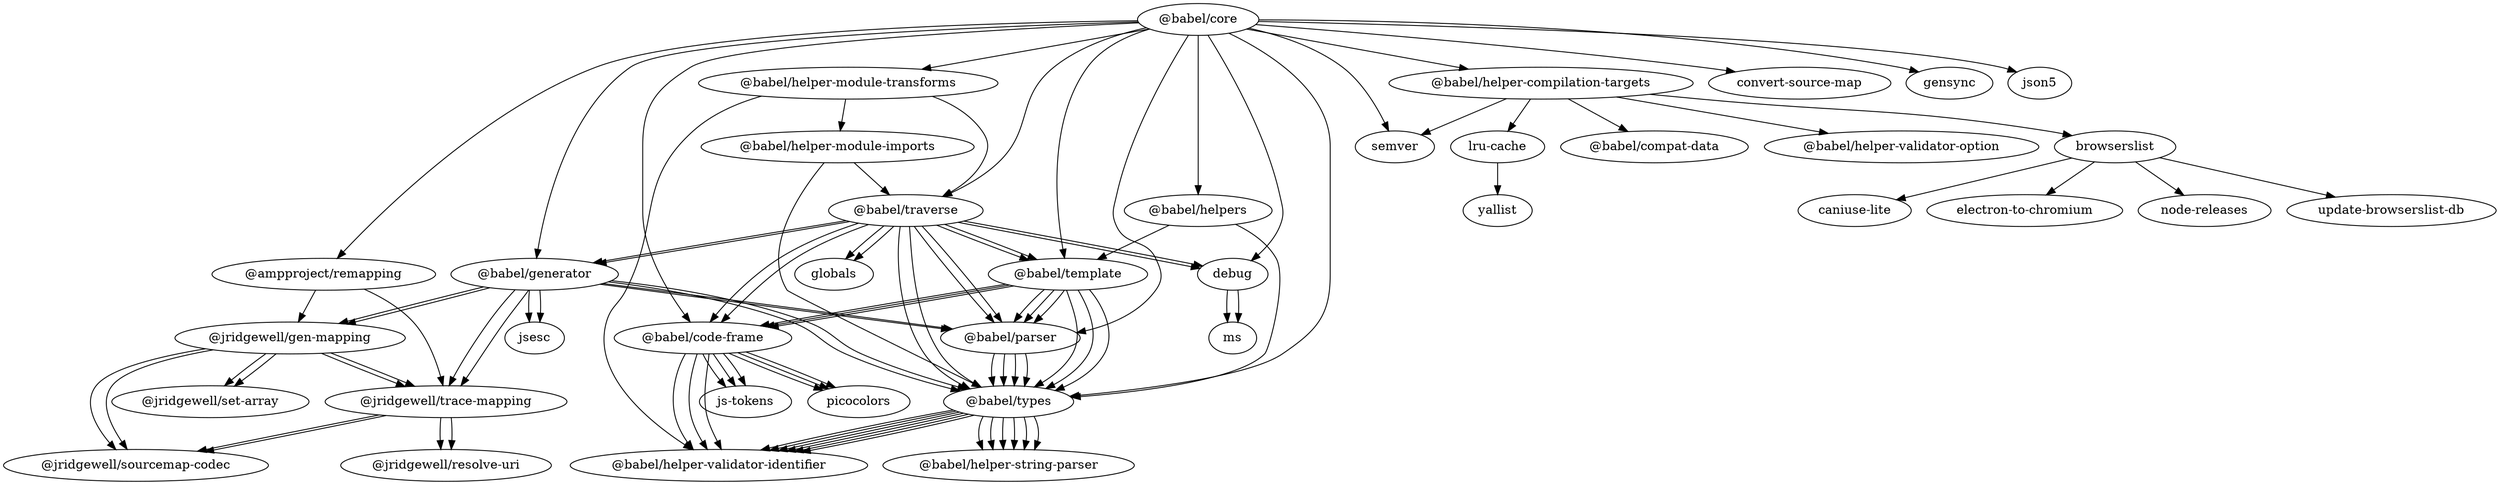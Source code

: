 digraph {
	graph [bb="0,0,2348.8,540"];
	node [label="\N"];
	"@babel/core"	[height=0.5,
		label="@babel/core",
		pos="1199.5,522",
		width=1.6112];
	"@ampproject/remapping"	[height=0.5,
		label="@ampproject/remapping",
		pos="328.46,234",
		width=2.8908];
	"@babel/core" -> "@ampproject/remapping"	[pos="e,340.52,252.19 1141.4,520.77 1007.4,519.48 680.87,511.79 581.46,468 475.45,421.3 384.82,311.58 347.14,261.17"];
	"@babel/code-frame"	[height=0.5,
		label="@babel/code-frame",
		pos="697.46,162",
		width=2.3505];
	"@babel/core" -> "@babel/code-frame"	[pos="e,683.68,180.21 1141.4,520.93 1024.9,519.83 767.83,512.29 693.46,468 652.26,443.46 632.46,426.95 632.46,379 632.46,379 632.46,379 \
632.46,305 632.46,261.53 657.95,216.82 677.01,189.47"];
	"@babel/generator"	[height=0.5,
		label="@babel/generator",
		pos="527.46,234",
		width=2.1373];
	"@babel/core" -> "@babel/generator"	[pos="e,528.36,252.36 1141.9,519.15 1003.3,514.23 659.7,499.01 618.46,468 552.57,418.45 534.36,314.25 529.35,263.71"];
	"@babel/parser"	[height=0.5,
		label="@babel/parser",
		pos="1015.5,162",
		width=1.7961];
	"@babel/core" -> "@babel/parser"	[pos="e,1074.5,169.67 1190,503.75 1172.3,470.29 1134.8,393.74 1121.5,324 1118.5,308.28 1115.6,302.87 1121.5,288 1129.6,267.55 1147.3,272.45 \
1155.5,252 1161.4,237.13 1164.6,229.17 1155.5,216 1139.4,192.79 1111.8,179.73 1085.3,172.39"];
	"@babel/types"	[height=0.5,
		label="@babel/types",
		pos="1009.5,90",
		width=1.7108];
	"@babel/core" -> "@babel/types"	[pos="e,1068.1,95.916 1229.4,506.35 1269.2,484.55 1334.5,439.55 1334.5,379 1334.5,379 1334.5,379 1334.5,233 1334.5,188.87 1325.6,170.67 \
1290.5,144 1258,119.36 1151.6,104.52 1079.4,97.052"];
	"@babel/helper-compilation-targets"	[height=0.5,
		label="@babel/helper-compilation-targets",
		pos="1502.5,450",
		width=3.9002];
	"@babel/core" -> "@babel/helper-compilation-targets"	[pos="e,1436.3,466.29 1244.8,510.52 1292.4,499.53 1368.1,482.04 1425.1,468.86"];
	semver	[height=0.5,
		label=semver,
		pos="2104.5,378",
		width=1.0568];
	"@babel/core" -> semver	[pos="e,2076.5,390.41 1256.8,518.76 1362.3,513.92 1582.7,500.18 1651.5,468 1672.5,458.14 1668.3,441.65 1689.5,432 1839,363.8 1897.2,432.23 \
2057.5,396 2060.2,395.38 2063,394.65 2065.8,393.84"];
	"@babel/helper-module-transforms"	[height=0.5,
		label="@babel/helper-module-transforms",
		pos="841.46,450",
		width=3.8717];
	"@babel/core" -> "@babel/helper-module-transforms"	[pos="e,916.02,465.58 1151.2,511.56 1093.8,500.35 997.16,481.44 927.04,467.73"];
	"@babel/traverse"	[height=0.5,
		label="@babel/traverse",
		pos="905.46,306",
		width=1.9809];
	"@babel/core" -> "@babel/traverse"	[pos="e,933.07,322.91 1150.6,512.07 1119.4,504.46 1079.5,490.98 1050.5,468 1005.6,432.54 1020.1,401.25 980.46,360 969.37,348.46 955.44,\
337.81 942.61,329.14"];
	"@babel/template"	[height=0.5,
		label="@babel/template",
		pos="1072.5,234",
		width=2.0662];
	"@babel/core" -> "@babel/template"	[pos="e,1068.2,252.38 1153.2,510.73 1129.9,503.02 1103.3,489.9 1088.5,468 1046,405.53 1056.9,310.6 1065.9,263.53"];
	debug	[height=0.5,
		label=debug,
		pos="1235.5,234",
		width=0.92884];
	"@babel/core" -> debug	[pos="e,1251.9,249.96 1208.9,503.75 1226.6,470.29 1264.2,393.74 1277.5,324 1280.5,308.28 1282.7,303.11 1277.5,288 1273.7,277.14 1266.6,\
266.83 1259.4,258.24"];
	"@babel/helpers"	[height=0.5,
		label="@babel/helpers",
		pos="1199.5,306",
		width=1.9098];
	"@babel/core" -> "@babel/helpers"	[pos="e,1199.5,324.23 1199.5,503.85 1199.5,467.14 1199.5,380.66 1199.5,335.53"];
	"convert-source-map"	[height=0.5,
		label="convert-source-map",
		pos="1783.5,450",
		width=2.3647];
	"@babel/core" -> "convert-source-map"	[pos="e,1720.2,462.46 1254.5,516.09 1344.6,507.81 1529.1,489.81 1684.5,468 1692.4,466.88 1700.7,465.62 1709,464.29"];
	gensync	[height=0.5,
		label=gensync,
		pos="1927.5,450",
		width=1.1421];
	"@babel/core" -> gensync	[pos="e,1897.1,462.66 1257.7,521.31 1375.9,520.87 1651.7,514.45 1877.5,468 1880.4,467.4 1883.4,466.67 1886.4,465.87"];
	json5	[height=0.5,
		label=json5,
		pos="2017.5,450",
		width=0.85775];
	"@babel/core" -> json5	[pos="e,1994.2,462.41 1257.4,519.55 1413.5,515.24 1840.7,500.74 1977.5,468 1979.5,467.52 1981.5,466.95 1983.5,466.31"];
	"@jridgewell/gen-mapping"	[height=0.5,
		label="@jridgewell/gen-mapping",
		pos="371.46,162",
		width=3.0187];
	"@ampproject/remapping" -> "@jridgewell/gen-mapping"	[pos="e,360.95,180.1 339.09,215.7 343.88,207.9 349.65,198.51 354.98,189.83"];
	"@jridgewell/trace-mapping"	[height=0.5,
		label="@jridgewell/trace-mapping",
		pos="191.46,90",
		width=3.1467];
	"@ampproject/remapping" -> "@jridgewell/trace-mapping"	[pos="e,188.84,108.27 263.04,219.72 240.49,211.88 217.21,199.49 202.46,180 189.53,162.91 187.32,138.47 188.05,119.52"];
	"@jridgewell/set-array"	[height=0.5,
		label="@jridgewell/set-array",
		pos="470.46,90",
		width=2.5496];
	"@jridgewell/gen-mapping" -> "@jridgewell/set-array"	[pos="e,441.59,107.31 389.55,144.05 401.53,134.89 417.54,123.46 432.21,113.56"];
	"@jridgewell/gen-mapping" -> "@jridgewell/set-array"	[pos="e,452.15,108.12 401.03,144.23 414.41,135.45 430.04,124.53 443.13,114.88"];
	"@jridgewell/sourcemap-codec"	[height=0.5,
		label="@jridgewell/sourcemap-codec",
		pos="341.46,18",
		width=3.4594];
	"@jridgewell/gen-mapping" -> "@jridgewell/sourcemap-codec"	[pos="e,340.49,36.111 363.17,143.59 355.6,119.61 346.11,76.142 341.94,47.418"];
	"@jridgewell/gen-mapping" -> "@jridgewell/sourcemap-codec"	[pos="e,349.66,36.111 372.4,143.59 369.82,119.5 360.87,75.754 352.89,47.035"];
	"@jridgewell/gen-mapping" -> "@jridgewell/trace-mapping"	[pos="e,228.08,107.51 325.33,145.29 298.75,135.41 265.5,122.54 238.74,111.81"];
	"@jridgewell/gen-mapping" -> "@jridgewell/trace-mapping"	[pos="e,237.91,106.83 335.08,144.59 310.21,134.48 276.85,121.47 248.51,110.79"];
	"@jridgewell/trace-mapping" -> "@jridgewell/sourcemap-codec"	[pos="e,300.53,35.388 221.53,72.233 241.23,62.553 267.38,50.29 290.27,39.975"];
	"@jridgewell/trace-mapping" -> "@jridgewell/sourcemap-codec"	[pos="e,311.17,35.878 232.05,72.765 253.5,63.255 279.67,51.12 301.08,40.787"];
	"@jridgewell/resolve-uri"	[height=0.5,
		label="@jridgewell/resolve-uri",
		pos="99.461,18",
		width=2.7628];
	"@jridgewell/trace-mapping" -> "@jridgewell/resolve-uri"	[pos="e,116.06,36.116 163.57,72.233 151.19,63.531 136.81,52.742 124.76,43.157"];
	"@jridgewell/trace-mapping" -> "@jridgewell/resolve-uri"	[pos="e,127.04,35.547 175.07,72.055 164.19,63.047 149.63,51.842 136.15,42.053"];
	"@babel/helper-validator-identifier"	[height=0.5,
		label="@babel/helper-validator-identifier",
		pos="738.46,18",
		width=3.8291];
	"@babel/code-frame" -> "@babel/helper-validator-identifier"	[pos="e,709.52,35.633 683.33,143.79 678.38,125.5 679.43,95.977 687.46,72 690.7,62.339 696.01,52.627 702.32,44.204"];
	"@babel/code-frame" -> "@babel/helper-validator-identifier"	[pos="e,724.93,36.103 696.68,143.79 696.38,125.5 697.43,95.977 705.46,72 708.55,62.793 713.51,53.54 718.67,45.401"];
	"@babel/code-frame" -> "@babel/helper-validator-identifier"	[pos="e,740.78,36.103 710.03,143.79 714.38,125.5 715.43,95.977 723.46,72 726.44,63.097 731.19,54.151 735.46,46.21"];
	"js-tokens"	[height=0.5,
		label="js-tokens",
		pos="758.46,90",
		width=1.2274];
	"@babel/code-frame" -> "js-tokens"	[pos="e,734.63,105.51 700.71,143.7 706.81,134.52 716.44,123.15 726.33,113.32"];
	"@babel/code-frame" -> "js-tokens"	[pos="e,744.25,107.31 712.23,144.05 719.6,135.59 728.67,125.19 736.81,115.84"];
	"@babel/code-frame" -> "js-tokens"	[pos="e,755.12,108.45 723.6,144.41 732.36,136.37 741.43,126.51 748.53,117.47"];
	picocolors	[height=0.5,
		label=picocolors,
		pos="869.46,90",
		width=1.3696];
	"@babel/code-frame" -> picocolors	[pos="e,832.08,102.07 726.15,144.59 752.33,132.88 790.84,117.25 821.57,105.9"];
	"@babel/code-frame" -> picocolors	[pos="e,837.45,104.03 735.63,145.46 762.63,134.48 798.85,119.74 826.8,108.36"];
	"@babel/code-frame" -> picocolors	[pos="e,844.09,105.92 743.82,146.67 772.2,136.22 807.62,121.96 833.83,110.49"];
	"@babel/generator" -> "@jridgewell/gen-mapping"	[pos="e,402.75,179.66 488.74,218.15 465.72,208.38 436.62,195.41 413.11,184.51"];
	"@babel/generator" -> "@jridgewell/gen-mapping"	[pos="e,413.04,179.06 497.82,217.12 476.79,207.16 448.13,194.23 423.38,183.51"];
	"@babel/generator" -> "@jridgewell/trace-mapping"	[pos="e,192.3,108.48 466.84,222.7 455.37,220.48 443.52,218.15 432.46,216 348.95,199.75 315.82,226.32 244.46,180 221.81,165.29 205.07,139.13 \
196.32,118.96"];
	"@babel/generator" -> "@jridgewell/trace-mapping"	[pos="e,204.81,108.12 474.39,220.7 466.39,219.11 458.23,217.51 450.46,216 366.95,199.75 333.82,226.32 262.46,180 239.46,165.07 222.57,\
138.33 210.62,118.04"];
	"@babel/generator" -> "@babel/parser"	[pos="e,958.01,170.61 590.47,223.27 682.27,209.73 851.96,185.39 946.82,172.17"];
	"@babel/generator" -> "@babel/parser"	[pos="e,960.1,171.6 593.18,224.24 686.22,211.28 855.24,187.05 948.79,173.27"];
	"@babel/generator" -> "@babel/types"	[pos="e,962.27,101.97 594.38,224.83 646.81,217.3 720.8,203.61 782.46,180 811.86,168.74 814.84,157.1 843.46,144 878.12,128.13 918.97,114.49 \
951.56,105.02"];
	"@babel/generator" -> "@babel/types"	[pos="e,969.74,104.18 597.87,226.34 654.27,219.19 734.43,205.28 800.46,180 829.86,168.74 832.84,157.1 861.46,144 893.12,129.5 929.94,116.87 \
959.01,107.57"];
	jsesc	[height=0.5,
		label=jsesc,
		pos="527.46,162",
		width=0.80088];
	"@babel/generator" -> jsesc	[pos="e,521.57,180.1 521.55,215.7 520.79,208.41 520.55,199.73 520.81,191.54"];
	"@babel/generator" -> jsesc	[pos="e,533.36,180.1 533.38,215.7 534.13,208.41 534.37,199.73 534.11,191.54"];
	"@babel/parser" -> "@babel/types"	[pos="e,993.39,107.47 996.52,144.41 993.35,136.74 991.77,127.42 991.98,118.72"];
	"@babel/parser" -> "@babel/types"	[pos="e,1005,108.1 1008.1,143.7 1006.7,136.41 1005.7,127.73 1005.3,119.54"];
	"@babel/parser" -> "@babel/types"	[pos="e,1016.8,108.1 1019.9,143.7 1020,136.32 1019.5,127.52 1018.5,119.25"];
	"@babel/parser" -> "@babel/types"	[pos="e,1028.4,107.47 1031.6,144.41 1033.4,136.65 1033.4,127.21 1031.6,118.43"];
	"@babel/types" -> "@babel/helper-validator-identifier"	[pos="e,774.16,35.791 955.56,80.902 904.85,70.718 833.05,52.884 784.94,38.966"];
	"@babel/types" -> "@babel/helper-validator-identifier"	[pos="e,784.43,35.382 958.55,79.559 911.79,69.069 843.77,51.843 795.37,38.44"];
	"@babel/types" -> "@babel/helper-validator-identifier"	[pos="e,793.87,34.797 962.06,78.062 918.5,67.289 853.64,50.62 804.94,37.734"];
	"@babel/types" -> "@babel/helper-validator-identifier"	[pos="e,803.32,34.282 966.93,76.647 926.08,65.663 863.61,49.466 814.27,37.034"];
	"@babel/types" -> "@babel/helper-validator-identifier"	[pos="e,811.99,33.646 972.43,75.17 933.8,64.02 873.27,48.279 823.17,36.296"];
	"@babel/types" -> "@babel/helper-validator-identifier"	[pos="e,819.78,32.887 979.33,73.897 942.36,62.552 882.52,47.029 830.98,35.384"];
	"@babel/helper-string-parser"	[height=0.5,
		label="@babel/helper-string-parser",
		pos="1009.5,18",
		width=3.1893];
	"@babel/types" -> "@babel/helper-string-parser"	[pos="e,980.24,35.628 981.07,73.811 976.2,65.807 974.65,55.741 976.42,46.427"];
	"@babel/types" -> "@babel/helper-string-parser"	[pos="e,991.82,35.956 991.94,72.411 989.47,64.851 988.67,55.688 989.57,47.102"];
	"@babel/types" -> "@babel/helper-string-parser"	[pos="e,1003.6,36.104 1003.5,71.697 1002.8,64.407 1002.6,55.726 1002.8,47.536"];
	"@babel/types" -> "@babel/helper-string-parser"	[pos="e,1015.4,36.104 1015.4,71.697 1016.1,64.407 1016.4,55.726 1016.1,47.536"];
	"@babel/types" -> "@babel/helper-string-parser"	[pos="e,1027.1,35.956 1027,72.411 1029.5,64.851 1030.2,55.688 1029.4,47.102"];
	"@babel/types" -> "@babel/helper-string-parser"	[pos="e,1038.7,35.628 1037.9,73.811 1042.7,65.807 1044.3,55.741 1042.5,46.427"];
	"@babel/compat-data"	[height=0.5,
		label="@babel/compat-data",
		pos="1558.5,378",
		width=2.45];
	"@babel/helper-compilation-targets" -> "@babel/compat-data"	[pos="e,1544.8,396.1 1516.3,431.7 1522.7,423.64 1530.5,413.89 1537.7,404.98"];
	"@babel/helper-validator-option"	[height=0.5,
		label="@babel/helper-validator-option",
		pos="1792.5,378",
		width=3.5447];
	"@babel/helper-compilation-targets" -> "@babel/helper-validator-option"	[pos="e,1730.1,394.05 1566.5,433.55 1611.6,422.67 1672,408.07 1719.1,396.71"];
	browserslist	[height=0.5,
		label=browserslist,
		pos="1993.5,378",
		width=1.5402];
	"@babel/helper-compilation-targets" -> browserslist	[pos="e,1953,390.63 1603.6,437.18 1719.7,423.5 1898.2,402.05 1929.5,396 1933.5,395.21 1937.7,394.3 1941.9,393.33"];
	"lru-cache"	[height=0.5,
		label="lru-cache",
		pos="1407.5,378",
		width=1.2558];
	"@babel/helper-compilation-targets" -> "lru-cache"	[pos="e,1428.3,394.36 1479.5,432.05 1466.8,422.72 1450.9,411.02 1437.3,400.99"];
	"@babel/helper-compilation-targets" -> semver	[pos="e,2076.5,390.45 1605.1,437.37 1622.3,435.51 1639.9,433.66 1656.5,432 1834.5,414.18 1882.8,434.75 2057.5,396 2060.2,395.39 2063,394.67 \
2065.8,393.86"];
	"caniuse-lite"	[height=0.5,
		label="caniuse-lite",
		pos="1743.5,306",
		width=1.4833];
	browserslist -> "caniuse-lite"	[pos="e,1783.7,318.26 1952.5,365.52 1909.3,353.44 1841.4,334.42 1794.7,321.36"];
	"electron-to-chromium"	[height=0.5,
		label="electron-to-chromium",
		pos="1907.5,306",
		width=2.578];
	browserslist -> "electron-to-chromium"	[pos="e,1928.2,323.88 1973.5,360.76 1962.7,351.95 1949.1,340.87 1937,331.07"];
	"node-releases"	[height=0.5,
		label="node-releases",
		pos="2079.5,306",
		width=1.6965];
	browserslist -> "node-releases"	[pos="e,2059.3,323.39 2013.4,360.76 2024.4,351.82 2038.2,340.55 2050.4,330.64"];
	"update-browserslist-db"	[height=0.5,
		label="update-browserslist-db",
		pos="2253.5,306",
		width=2.6491];
	browserslist -> "update-browserslist-db"	[pos="e,2200.6,321.25 2035.2,365.75 2076.9,354.53 2141.5,337.14 2189.6,324.19"];
	yallist	[height=0.5,
		label=yallist,
		pos="1407.5,306",
		width=0.92884];
	"lru-cache" -> yallist	[pos="e,1407.5,324.1 1407.5,359.7 1407.5,352.41 1407.5,343.73 1407.5,335.54"];
	"@babel/helper-module-transforms" -> "@babel/helper-validator-identifier"	[pos="e,708.89,35.91 761.44,434.88 735.88,427.02 709.14,414.84 689.46,396 670.8,378.13 608.33,205.37 603.46,180 600.45,164.29 597.06,158.66 \
603.46,144 622.96,99.378 667.11,63.572 699.64,41.907"];
	"@babel/helper-module-imports"	[height=0.5,
		label="@babel/helper-module-imports",
		pos="826.46,378",
		width=3.559];
	"@babel/helper-module-transforms" -> "@babel/helper-module-imports"	[pos="e,830.13,396.1 837.75,431.7 836.17,424.32 834.29,415.52 832.51,407.25"];
	"@babel/helper-module-transforms" -> "@babel/traverse"	[pos="e,931.28,323.07 911.57,434.12 931.74,426.25 951.49,414.25 963.46,396 972.24,382.62 969.92,374.64 963.46,360 958.36,348.44 949.36,\
338.3 939.95,330.08"];
	"@babel/helper-module-imports" -> "@babel/types"	[pos="e,981.5,106.23 813.79,359.86 792.75,329.1 755.54,263.35 783.46,216 784.81,213.71 907.83,146.41 971.77,111.53"];
	"@babel/helper-module-imports" -> "@babel/traverse"	[pos="e,886.51,323.79 845.59,360.05 855.29,351.46 867.25,340.86 877.93,331.4"];
	"@babel/traverse" -> "@babel/code-frame"	[pos="e,704.22,180.38 857.78,292.17 831.65,283.12 799.7,269.5 774.46,252 749.23,234.51 725.38,208.82 710.79,189.54"];
	"@babel/traverse" -> "@babel/code-frame"	[pos="e,716.58,179.68 868.35,290.27 845.35,281.26 815.99,268.31 792.46,252 766.58,234.06 742.15,207.49 724.3,188.05"];
	"@babel/traverse" -> "@babel/generator"	[pos="e,584.32,246.48 847.65,295.19 779.77,283.05 667.51,262.3 595.52,248.62"];
	"@babel/traverse" -> "@babel/generator"	[pos="e,588.48,245.38 851.06,293.99 784.79,281.31 672.8,260.56 599.45,247.35"];
	"@babel/traverse" -> "@babel/parser"	[pos="e,997.94,179.75 914.15,287.87 930.71,263.11 966.07,217.14 990.45,188.42"];
	"@babel/traverse" -> "@babel/parser"	[pos="e,1006.7,180.27 923.07,288.15 944.6,263.73 980.1,218.26 1000.4,189.38"];
	"@babel/traverse" -> "@babel/types"	[pos="e,975.27,105.36 900.28,287.58 897.62,256.39 903.35,189.98 932.46,144 940.63,131.1 953.08,120.07 965.68,111.46"];
	"@babel/traverse" -> "@babel/types"	[pos="e,988.16,107.36 910.92,287.58 915.62,256.39 921.35,189.98 950.46,144 957.83,132.36 968.69,122.24 979.16,114.05"];
	"@babel/traverse" -> "@babel/template"	[pos="e,1032.2,249.54 936.8,289.46 960.67,278.94 993.88,264.97 1021.5,253.82"];
	"@babel/traverse" -> "@babel/template"	[pos="e,1040.8,250.65 945.23,290.67 970.97,280.44 1004.3,266.54 1030.5,255.18"];
	"@babel/traverse" -> debug	[pos="e,1203.6,240.14 955.46,292.9 1004.2,282.17 1080.3,266.05 1146.5,252 1161.4,248.83 1177.9,245.32 1192.7,242.32"];
	"@babel/traverse" -> debug	[pos="e,1206.1,243.05 961.58,294.55 1014.2,283.86 1094.8,266.78 1164.5,252 1174.5,249.88 1185.1,247.61 1195.2,245.44"];
	globals	[height=0.5,
		label=globals,
		pos="830.46,234",
		width=1.0426];
	"@babel/traverse" -> globals	[pos="e,841.97,251.15 882.27,288.76 871.91,280.02 859.94,269.05 850.04,259.31"];
	"@babel/traverse" -> globals	[pos="e,851.22,249.19 893.18,288.05 884.03,278.58 871.41,266.66 859.81,256.53"];
	"@babel/template" -> "@babel/code-frame"	[pos="e,754.63,175.67 1011.5,223.41 943.91,211.65 835.82,191.57 765.57,177.82"];
	"@babel/template" -> "@babel/code-frame"	[pos="e,759.5,174.58 1015.1,222.29 949.56,210.06 842.18,190.01 770.66,176.66"];
	"@babel/template" -> "@babel/code-frame"	[pos="e,763.69,173.5 1019.3,221.13 955.24,208.42 847.78,188.35 774.67,175.43"];
	"@babel/template" -> "@babel/parser"	[pos="e,1017.6,180.12 1047.6,216.76 1039.3,208.7 1030.6,198.74 1024,189.6"];
	"@babel/template" -> "@babel/parser"	[pos="e,1029.1,179.79 1058.7,216.05 1051.9,207.8 1043.7,197.7 1036.3,188.54"];
	"@babel/template" -> "@babel/parser"	[pos="e,1039.7,178.67 1070.2,215.7 1064.9,206.93 1056.4,196.15 1047.5,186.63"];
	"@babel/template" -> "@babel/types"	[pos="e,1032.4,107.07 1068.9,215.58 1073.3,196.86 1083.7,166.73 1071.5,144 1064.6,131.27 1053.2,121.09 1041.9,113.18"];
	"@babel/template" -> "@babel/types"	[pos="e,1045.2,105.07 1082,215.93 1091.1,197.23 1101.7,166.87 1089.5,144 1081.8,129.83 1068.6,118.81 1055,110.57"];
	"@babel/template" -> "@babel/types"	[pos="e,1055.3,102.43 1094.7,216.6 1108.9,197.97 1119.9,167.14 1107.5,144 1098.7,127.68 1082.5,115.54 1065.4,107.03"];
	ms	[height=0.5,
		label=ms,
		pos="1235.5,162",
		width=0.75];
	debug -> ms	[pos="e,1229.6,179.79 1229.6,216.05 1228.8,208.57 1228.5,199.58 1228.8,191.14"];
	debug -> ms	[pos="e,1241.3,179.79 1241.3,216.05 1242.1,208.57 1242.4,199.58 1242.1,191.14"];
	"@babel/helpers" -> "@babel/types"	[pos="e,1069.1,94.922 1235.1,290.28 1251.1,281.67 1268.4,269.07 1277.5,252 1287.3,233.47 1281.8,155.65 1271.5,144 1246.6,116.04 1149.1,\
102.28 1080.3,95.917"];
	"@babel/helpers" -> "@babel/template"	[pos="e,1101.3,250.9 1171,289.29 1153.4,279.59 1130.5,267.01 1111.3,256.4"];
}
